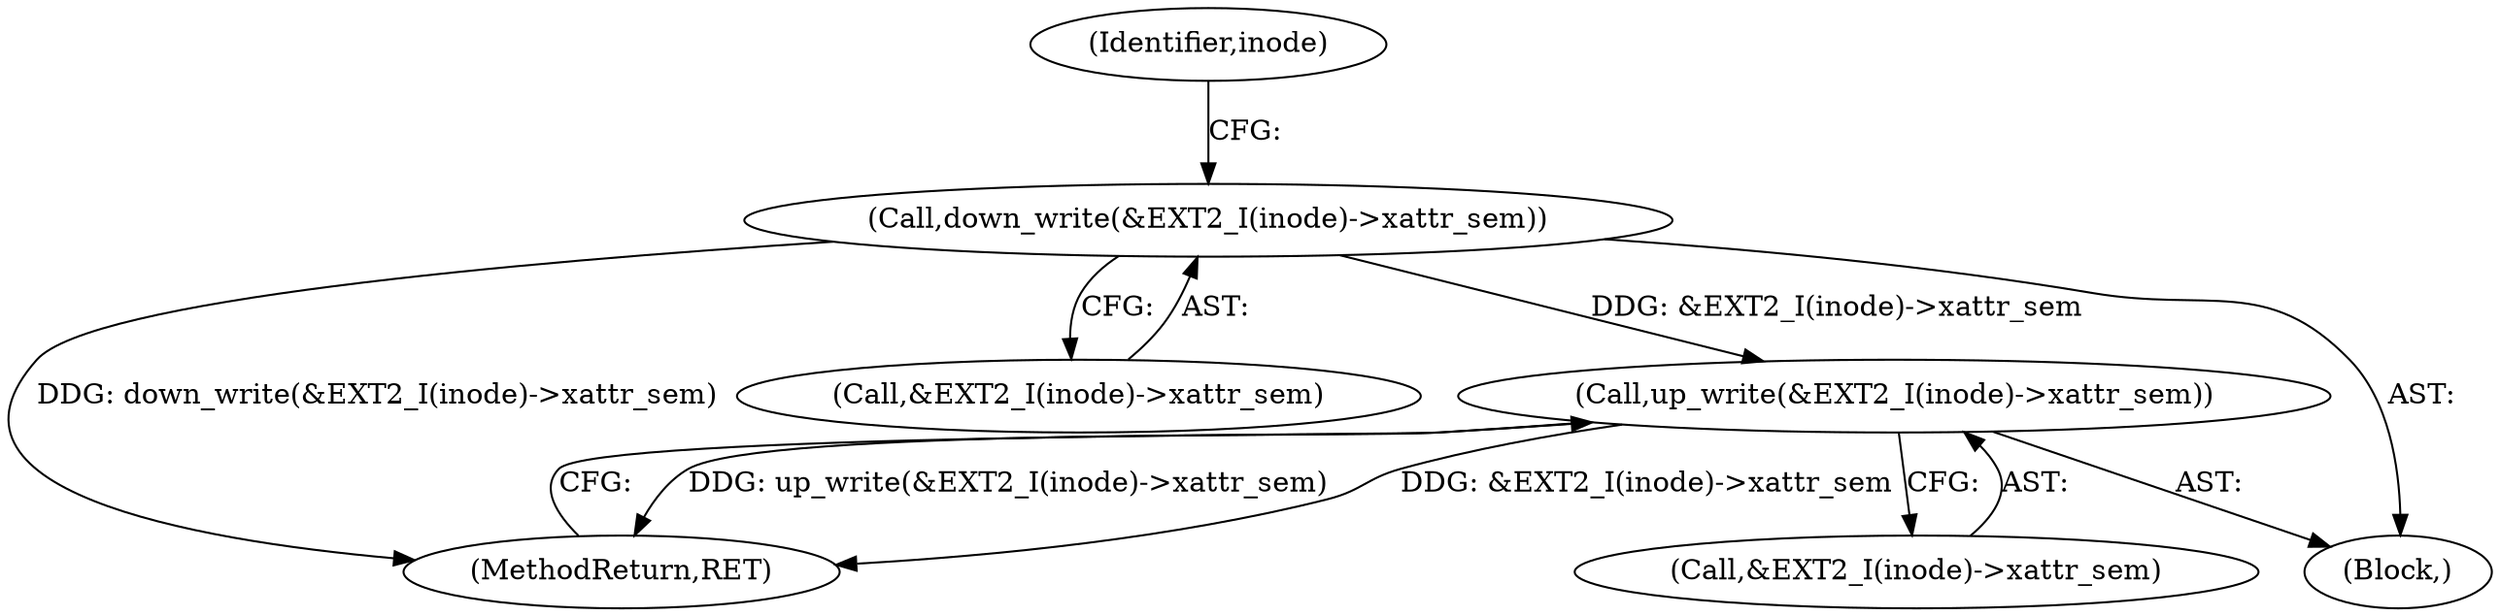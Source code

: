 digraph "0_linux_be0726d33cb8f411945884664924bed3cb8c70ee_6@API" {
"1000108" [label="(Call,down_write(&EXT2_I(inode)->xattr_sem))"];
"1000270" [label="(Call,up_write(&EXT2_I(inode)->xattr_sem))"];
"1000109" [label="(Call,&EXT2_I(inode)->xattr_sem)"];
"1000103" [label="(Block,)"];
"1000270" [label="(Call,up_write(&EXT2_I(inode)->xattr_sem))"];
"1000276" [label="(MethodReturn,RET)"];
"1000108" [label="(Call,down_write(&EXT2_I(inode)->xattr_sem))"];
"1000118" [label="(Identifier,inode)"];
"1000271" [label="(Call,&EXT2_I(inode)->xattr_sem)"];
"1000108" -> "1000103"  [label="AST: "];
"1000108" -> "1000109"  [label="CFG: "];
"1000109" -> "1000108"  [label="AST: "];
"1000118" -> "1000108"  [label="CFG: "];
"1000108" -> "1000276"  [label="DDG: down_write(&EXT2_I(inode)->xattr_sem)"];
"1000108" -> "1000270"  [label="DDG: &EXT2_I(inode)->xattr_sem"];
"1000270" -> "1000103"  [label="AST: "];
"1000270" -> "1000271"  [label="CFG: "];
"1000271" -> "1000270"  [label="AST: "];
"1000276" -> "1000270"  [label="CFG: "];
"1000270" -> "1000276"  [label="DDG: up_write(&EXT2_I(inode)->xattr_sem)"];
"1000270" -> "1000276"  [label="DDG: &EXT2_I(inode)->xattr_sem"];
}
